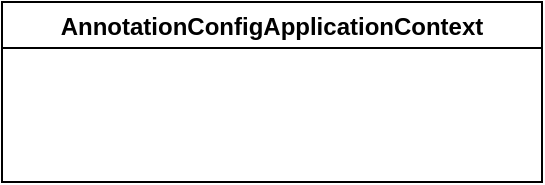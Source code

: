 <mxfile version="16.6.7" type="github">
  <diagram id="XPSg92av9BfDIlMz7IFr" name="Page-1">
    <mxGraphModel dx="1678" dy="875" grid="1" gridSize="10" guides="1" tooltips="1" connect="1" arrows="1" fold="1" page="1" pageScale="1" pageWidth="827" pageHeight="1169" math="0" shadow="0">
      <root>
        <mxCell id="0" />
        <mxCell id="1" parent="0" />
        <mxCell id="2miFlkQwnLqI2u8QdhGD-2" value="AnnotationConfigApplicationContext" style="swimlane;" vertex="1" parent="1">
          <mxGeometry x="270" y="10" width="270" height="90" as="geometry" />
        </mxCell>
      </root>
    </mxGraphModel>
  </diagram>
</mxfile>
